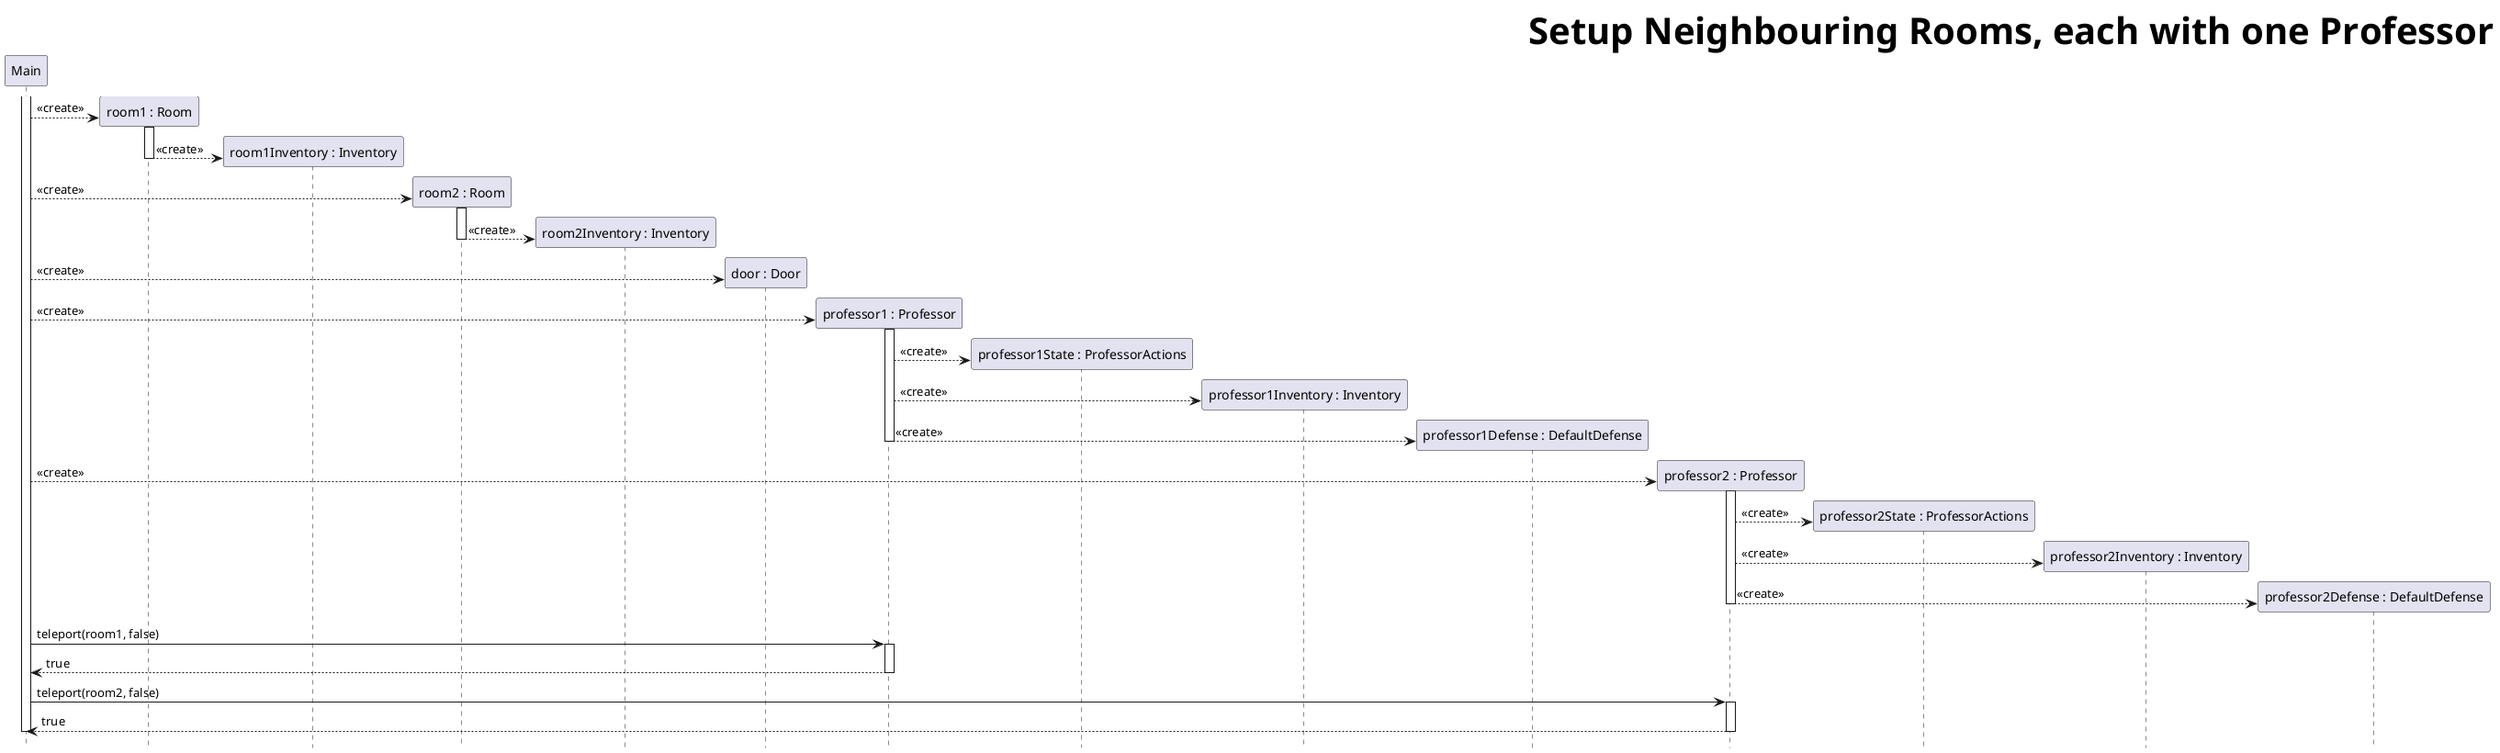 @startuml FullRoom
skinparam headerFontSize 40
skinparam HeaderFontColor #000000
skinparam HeaderFontStyle bold
header Setup Neighbouring Rooms, each with one Professor
hide footbox

participant M as "Main"
activate M
create R1 as "room1 : Room"
M --> R1 :  <<create>>
activate R1
create R1I as "room1Inventory : Inventory"
R1 --> R1I --: <<create>>

create R2 as "room2 : Room"
M --> R2 :  <<create>>
activate R2
create R2I as "room2Inventory : Inventory"
R2 --> R2I --: <<create>>

create D as "door : Door"
M --> D :  <<create>>
create P1 as "professor1 : Professor"
M --> P1 ++: <<create>>
create P1S as "professor1State : ProfessorActions"
P1 --> P1S : <<create>>
create P1I as "professor1Inventory : Inventory"
P1 --> P1I : <<create>>
create P1D as "professor1Defense : DefaultDefense"
P1 --> P1D --: <<create>>
create P2 as "professor2 : Professor"
M --> P2 ++: <<create>>
create P2S as "professor2State : ProfessorActions"
P2 --> P2S : <<create>>
create P2I as "professor2Inventory : Inventory"
P2 --> P2I : <<create>>
create P2D as "professor2Defense : DefaultDefense"
P2 --> P2D --: <<create>>

M -> P1 ++ : teleport(room1, false)
return true
M -> P2 ++ : teleport(room2, false)
return true
deactivate M
@enduml

